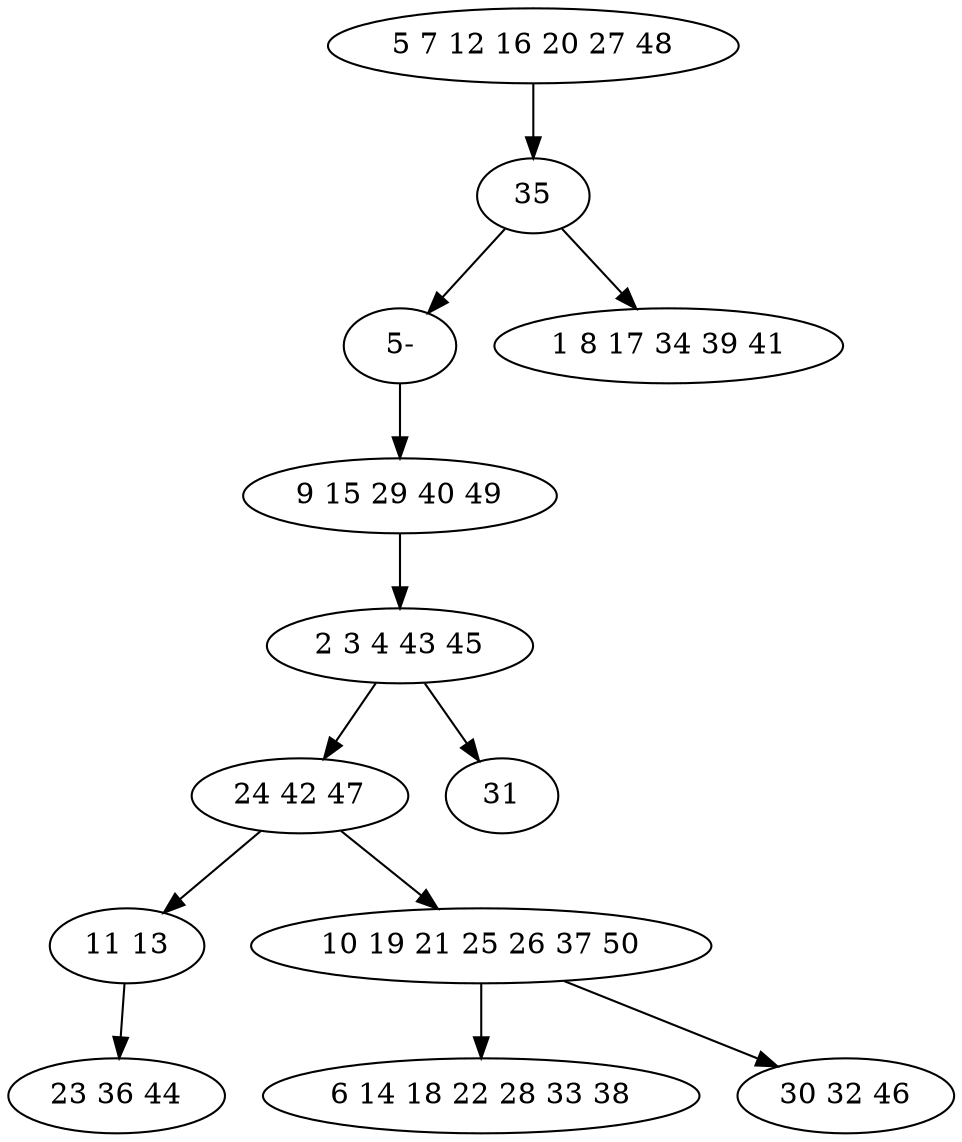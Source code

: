 digraph true_tree {
	"0" -> "1"
	"1" -> "12"
	"2" -> "3"
	"1" -> "4"
	"3" -> "5"
	"5" -> "6"
	"5" -> "7"
	"6" -> "8"
	"7" -> "9"
	"7" -> "10"
	"3" -> "11"
	"12" -> "2"
	"0" [label="5 7 12 16 20 27 48"];
	"1" [label="35"];
	"2" [label="9 15 29 40 49"];
	"3" [label="2 3 4 43 45"];
	"4" [label="1 8 17 34 39 41"];
	"5" [label="24 42 47"];
	"6" [label="11 13"];
	"7" [label="10 19 21 25 26 37 50"];
	"8" [label="23 36 44"];
	"9" [label="6 14 18 22 28 33 38"];
	"10" [label="30 32 46"];
	"11" [label="31"];
	"12" [label="5-"];
}
